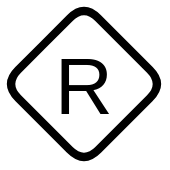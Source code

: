 <mxfile version="12.4.2" type="device" pages="1"><diagram id="jtESEN42dtcCdEFQVKC3" name="Page-1"><mxGraphModel dx="589" dy="472" grid="1" gridSize="10" guides="1" tooltips="1" connect="1" arrows="1" fold="1" page="1" pageScale="1" pageWidth="850" pageHeight="1100" math="0" shadow="0"><root><mxCell id="0"/><mxCell id="1" parent="0"/><mxCell id="C4oYFLd8qZUwuIy480fy-1" value="R" style="rhombus;whiteSpace=wrap;html=1;fillColor=none;strokeColor=#000000;strokeWidth=4;fontSize=40;rounded=1;" vertex="1" parent="1"><mxGeometry x="180" y="260" width="80" height="80" as="geometry"/></mxCell></root></mxGraphModel></diagram></mxfile>